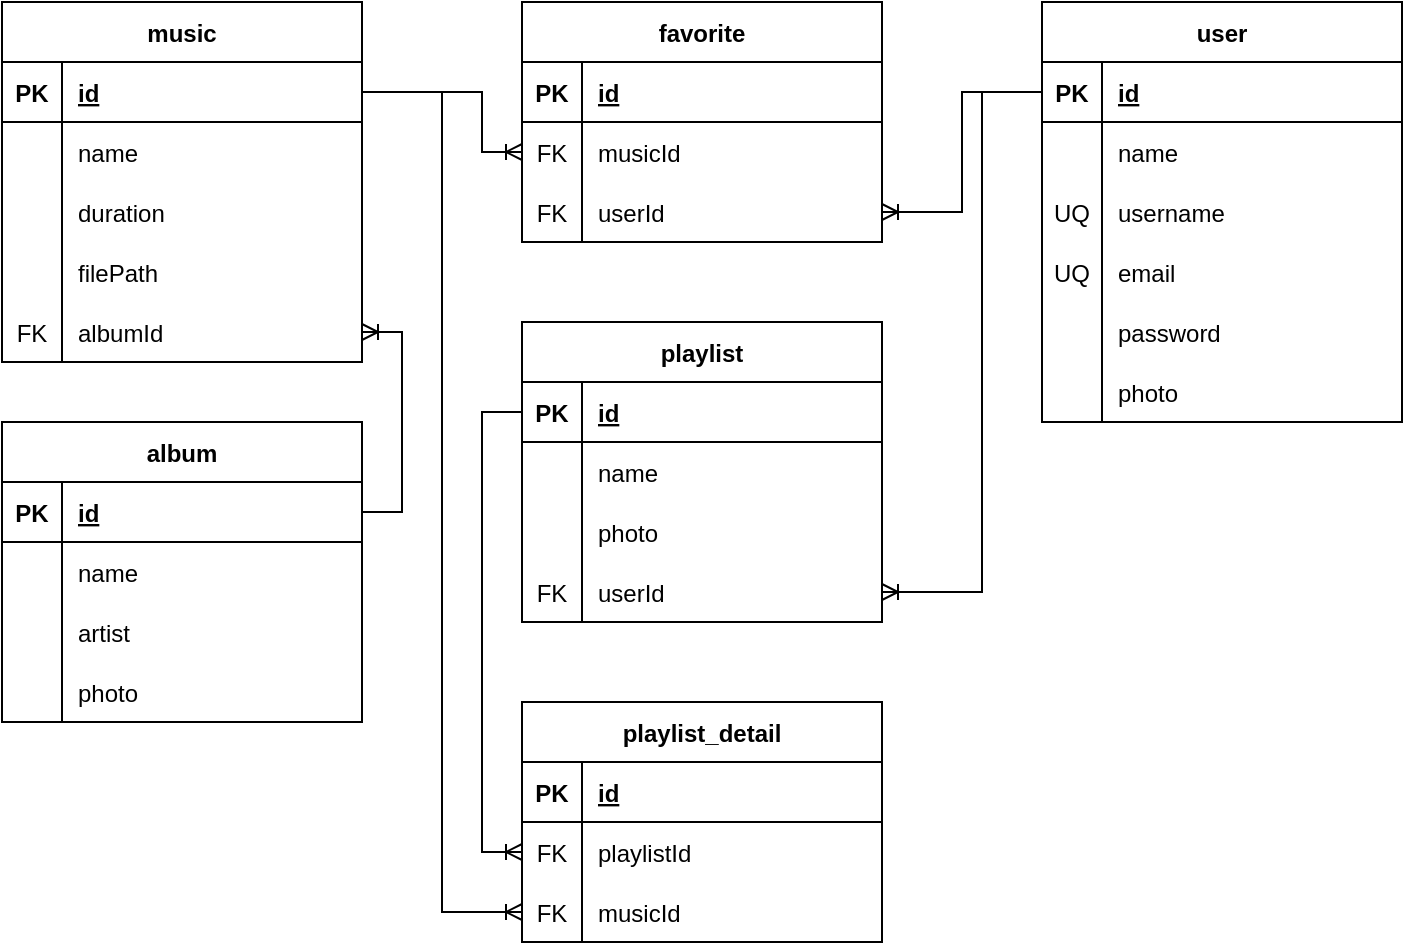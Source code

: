 <mxfile version="20.8.5" type="device"><diagram id="C5RBs43oDa-KdzZeNtuy" name="Page-1"><mxGraphModel dx="1742" dy="512" grid="1" gridSize="10" guides="1" tooltips="1" connect="1" arrows="1" fold="1" page="1" pageScale="1" pageWidth="827" pageHeight="1169" math="0" shadow="0"><root><mxCell id="WIyWlLk6GJQsqaUBKTNV-0"/><mxCell id="WIyWlLk6GJQsqaUBKTNV-1" parent="WIyWlLk6GJQsqaUBKTNV-0"/><mxCell id="33fr8JUP3In22eZ-3VRg-10" value="music" style="shape=table;startSize=30;container=1;collapsible=1;childLayout=tableLayout;fixedRows=1;rowLines=0;fontStyle=1;align=center;resizeLast=1;" parent="WIyWlLk6GJQsqaUBKTNV-1" vertex="1"><mxGeometry x="-70" y="150" width="180" height="180" as="geometry"/></mxCell><mxCell id="33fr8JUP3In22eZ-3VRg-11" value="" style="shape=tableRow;horizontal=0;startSize=0;swimlaneHead=0;swimlaneBody=0;fillColor=none;collapsible=0;dropTarget=0;points=[[0,0.5],[1,0.5]];portConstraint=eastwest;top=0;left=0;right=0;bottom=1;" parent="33fr8JUP3In22eZ-3VRg-10" vertex="1"><mxGeometry y="30" width="180" height="30" as="geometry"/></mxCell><mxCell id="33fr8JUP3In22eZ-3VRg-12" value="PK" style="shape=partialRectangle;connectable=0;fillColor=none;top=0;left=0;bottom=0;right=0;fontStyle=1;overflow=hidden;" parent="33fr8JUP3In22eZ-3VRg-11" vertex="1"><mxGeometry width="30" height="30" as="geometry"><mxRectangle width="30" height="30" as="alternateBounds"/></mxGeometry></mxCell><mxCell id="33fr8JUP3In22eZ-3VRg-13" value="id" style="shape=partialRectangle;connectable=0;fillColor=none;top=0;left=0;bottom=0;right=0;align=left;spacingLeft=6;fontStyle=5;overflow=hidden;" parent="33fr8JUP3In22eZ-3VRg-11" vertex="1"><mxGeometry x="30" width="150" height="30" as="geometry"><mxRectangle width="150" height="30" as="alternateBounds"/></mxGeometry></mxCell><mxCell id="33fr8JUP3In22eZ-3VRg-14" value="" style="shape=tableRow;horizontal=0;startSize=0;swimlaneHead=0;swimlaneBody=0;fillColor=none;collapsible=0;dropTarget=0;points=[[0,0.5],[1,0.5]];portConstraint=eastwest;top=0;left=0;right=0;bottom=0;" parent="33fr8JUP3In22eZ-3VRg-10" vertex="1"><mxGeometry y="60" width="180" height="30" as="geometry"/></mxCell><mxCell id="33fr8JUP3In22eZ-3VRg-15" value="" style="shape=partialRectangle;connectable=0;fillColor=none;top=0;left=0;bottom=0;right=0;editable=1;overflow=hidden;" parent="33fr8JUP3In22eZ-3VRg-14" vertex="1"><mxGeometry width="30" height="30" as="geometry"><mxRectangle width="30" height="30" as="alternateBounds"/></mxGeometry></mxCell><mxCell id="33fr8JUP3In22eZ-3VRg-16" value="name" style="shape=partialRectangle;connectable=0;fillColor=none;top=0;left=0;bottom=0;right=0;align=left;spacingLeft=6;overflow=hidden;" parent="33fr8JUP3In22eZ-3VRg-14" vertex="1"><mxGeometry x="30" width="150" height="30" as="geometry"><mxRectangle width="150" height="30" as="alternateBounds"/></mxGeometry></mxCell><mxCell id="33fr8JUP3In22eZ-3VRg-20" value="" style="shape=tableRow;horizontal=0;startSize=0;swimlaneHead=0;swimlaneBody=0;fillColor=none;collapsible=0;dropTarget=0;points=[[0,0.5],[1,0.5]];portConstraint=eastwest;top=0;left=0;right=0;bottom=0;" parent="33fr8JUP3In22eZ-3VRg-10" vertex="1"><mxGeometry y="90" width="180" height="30" as="geometry"/></mxCell><mxCell id="33fr8JUP3In22eZ-3VRg-21" value="" style="shape=partialRectangle;connectable=0;fillColor=none;top=0;left=0;bottom=0;right=0;editable=1;overflow=hidden;" parent="33fr8JUP3In22eZ-3VRg-20" vertex="1"><mxGeometry width="30" height="30" as="geometry"><mxRectangle width="30" height="30" as="alternateBounds"/></mxGeometry></mxCell><mxCell id="33fr8JUP3In22eZ-3VRg-22" value="duration" style="shape=partialRectangle;connectable=0;fillColor=none;top=0;left=0;bottom=0;right=0;align=left;spacingLeft=6;overflow=hidden;" parent="33fr8JUP3In22eZ-3VRg-20" vertex="1"><mxGeometry x="30" width="150" height="30" as="geometry"><mxRectangle width="150" height="30" as="alternateBounds"/></mxGeometry></mxCell><mxCell id="33fr8JUP3In22eZ-3VRg-92" value="" style="shape=tableRow;horizontal=0;startSize=0;swimlaneHead=0;swimlaneBody=0;fillColor=none;collapsible=0;dropTarget=0;points=[[0,0.5],[1,0.5]];portConstraint=eastwest;top=0;left=0;right=0;bottom=0;" parent="33fr8JUP3In22eZ-3VRg-10" vertex="1"><mxGeometry y="120" width="180" height="30" as="geometry"/></mxCell><mxCell id="33fr8JUP3In22eZ-3VRg-93" value="" style="shape=partialRectangle;connectable=0;fillColor=none;top=0;left=0;bottom=0;right=0;editable=1;overflow=hidden;" parent="33fr8JUP3In22eZ-3VRg-92" vertex="1"><mxGeometry width="30" height="30" as="geometry"><mxRectangle width="30" height="30" as="alternateBounds"/></mxGeometry></mxCell><mxCell id="33fr8JUP3In22eZ-3VRg-94" value="filePath" style="shape=partialRectangle;connectable=0;fillColor=none;top=0;left=0;bottom=0;right=0;align=left;spacingLeft=6;overflow=hidden;" parent="33fr8JUP3In22eZ-3VRg-92" vertex="1"><mxGeometry x="30" width="150" height="30" as="geometry"><mxRectangle width="150" height="30" as="alternateBounds"/></mxGeometry></mxCell><mxCell id="33fr8JUP3In22eZ-3VRg-129" value="" style="shape=tableRow;horizontal=0;startSize=0;swimlaneHead=0;swimlaneBody=0;fillColor=none;collapsible=0;dropTarget=0;points=[[0,0.5],[1,0.5]];portConstraint=eastwest;top=0;left=0;right=0;bottom=0;" parent="33fr8JUP3In22eZ-3VRg-10" vertex="1"><mxGeometry y="150" width="180" height="30" as="geometry"/></mxCell><mxCell id="33fr8JUP3In22eZ-3VRg-130" value="FK" style="shape=partialRectangle;connectable=0;fillColor=none;top=0;left=0;bottom=0;right=0;editable=1;overflow=hidden;" parent="33fr8JUP3In22eZ-3VRg-129" vertex="1"><mxGeometry width="30" height="30" as="geometry"><mxRectangle width="30" height="30" as="alternateBounds"/></mxGeometry></mxCell><mxCell id="33fr8JUP3In22eZ-3VRg-131" value="albumId" style="shape=partialRectangle;connectable=0;fillColor=none;top=0;left=0;bottom=0;right=0;align=left;spacingLeft=6;overflow=hidden;" parent="33fr8JUP3In22eZ-3VRg-129" vertex="1"><mxGeometry x="30" width="150" height="30" as="geometry"><mxRectangle width="150" height="30" as="alternateBounds"/></mxGeometry></mxCell><mxCell id="33fr8JUP3In22eZ-3VRg-40" value="user" style="shape=table;startSize=30;container=1;collapsible=1;childLayout=tableLayout;fixedRows=1;rowLines=0;fontStyle=1;align=center;resizeLast=1;" parent="WIyWlLk6GJQsqaUBKTNV-1" vertex="1"><mxGeometry x="450" y="150" width="180" height="210" as="geometry"><mxRectangle x="450" y="150" width="70" height="30" as="alternateBounds"/></mxGeometry></mxCell><mxCell id="33fr8JUP3In22eZ-3VRg-41" value="" style="shape=tableRow;horizontal=0;startSize=0;swimlaneHead=0;swimlaneBody=0;fillColor=none;collapsible=0;dropTarget=0;points=[[0,0.5],[1,0.5]];portConstraint=eastwest;top=0;left=0;right=0;bottom=1;" parent="33fr8JUP3In22eZ-3VRg-40" vertex="1"><mxGeometry y="30" width="180" height="30" as="geometry"/></mxCell><mxCell id="33fr8JUP3In22eZ-3VRg-42" value="PK" style="shape=partialRectangle;connectable=0;fillColor=none;top=0;left=0;bottom=0;right=0;fontStyle=1;overflow=hidden;" parent="33fr8JUP3In22eZ-3VRg-41" vertex="1"><mxGeometry width="30" height="30" as="geometry"><mxRectangle width="30" height="30" as="alternateBounds"/></mxGeometry></mxCell><mxCell id="33fr8JUP3In22eZ-3VRg-43" value="id" style="shape=partialRectangle;connectable=0;fillColor=none;top=0;left=0;bottom=0;right=0;align=left;spacingLeft=6;fontStyle=5;overflow=hidden;" parent="33fr8JUP3In22eZ-3VRg-41" vertex="1"><mxGeometry x="30" width="150" height="30" as="geometry"><mxRectangle width="150" height="30" as="alternateBounds"/></mxGeometry></mxCell><mxCell id="33fr8JUP3In22eZ-3VRg-44" value="" style="shape=tableRow;horizontal=0;startSize=0;swimlaneHead=0;swimlaneBody=0;fillColor=none;collapsible=0;dropTarget=0;points=[[0,0.5],[1,0.5]];portConstraint=eastwest;top=0;left=0;right=0;bottom=0;" parent="33fr8JUP3In22eZ-3VRg-40" vertex="1"><mxGeometry y="60" width="180" height="30" as="geometry"/></mxCell><mxCell id="33fr8JUP3In22eZ-3VRg-45" value="" style="shape=partialRectangle;connectable=0;fillColor=none;top=0;left=0;bottom=0;right=0;editable=1;overflow=hidden;" parent="33fr8JUP3In22eZ-3VRg-44" vertex="1"><mxGeometry width="30" height="30" as="geometry"><mxRectangle width="30" height="30" as="alternateBounds"/></mxGeometry></mxCell><mxCell id="33fr8JUP3In22eZ-3VRg-46" value="name" style="shape=partialRectangle;connectable=0;fillColor=none;top=0;left=0;bottom=0;right=0;align=left;spacingLeft=6;overflow=hidden;" parent="33fr8JUP3In22eZ-3VRg-44" vertex="1"><mxGeometry x="30" width="150" height="30" as="geometry"><mxRectangle width="150" height="30" as="alternateBounds"/></mxGeometry></mxCell><mxCell id="33fr8JUP3In22eZ-3VRg-47" value="" style="shape=tableRow;horizontal=0;startSize=0;swimlaneHead=0;swimlaneBody=0;fillColor=none;collapsible=0;dropTarget=0;points=[[0,0.5],[1,0.5]];portConstraint=eastwest;top=0;left=0;right=0;bottom=0;" parent="33fr8JUP3In22eZ-3VRg-40" vertex="1"><mxGeometry y="90" width="180" height="30" as="geometry"/></mxCell><mxCell id="33fr8JUP3In22eZ-3VRg-48" value="UQ" style="shape=partialRectangle;connectable=0;fillColor=none;top=0;left=0;bottom=0;right=0;editable=1;overflow=hidden;" parent="33fr8JUP3In22eZ-3VRg-47" vertex="1"><mxGeometry width="30" height="30" as="geometry"><mxRectangle width="30" height="30" as="alternateBounds"/></mxGeometry></mxCell><mxCell id="33fr8JUP3In22eZ-3VRg-49" value="username" style="shape=partialRectangle;connectable=0;fillColor=none;top=0;left=0;bottom=0;right=0;align=left;spacingLeft=6;overflow=hidden;" parent="33fr8JUP3In22eZ-3VRg-47" vertex="1"><mxGeometry x="30" width="150" height="30" as="geometry"><mxRectangle width="150" height="30" as="alternateBounds"/></mxGeometry></mxCell><mxCell id="33fr8JUP3In22eZ-3VRg-50" value="" style="shape=tableRow;horizontal=0;startSize=0;swimlaneHead=0;swimlaneBody=0;fillColor=none;collapsible=0;dropTarget=0;points=[[0,0.5],[1,0.5]];portConstraint=eastwest;top=0;left=0;right=0;bottom=0;" parent="33fr8JUP3In22eZ-3VRg-40" vertex="1"><mxGeometry y="120" width="180" height="30" as="geometry"/></mxCell><mxCell id="33fr8JUP3In22eZ-3VRg-51" value="UQ" style="shape=partialRectangle;connectable=0;fillColor=none;top=0;left=0;bottom=0;right=0;editable=1;overflow=hidden;" parent="33fr8JUP3In22eZ-3VRg-50" vertex="1"><mxGeometry width="30" height="30" as="geometry"><mxRectangle width="30" height="30" as="alternateBounds"/></mxGeometry></mxCell><mxCell id="33fr8JUP3In22eZ-3VRg-52" value="email" style="shape=partialRectangle;connectable=0;fillColor=none;top=0;left=0;bottom=0;right=0;align=left;spacingLeft=6;overflow=hidden;" parent="33fr8JUP3In22eZ-3VRg-50" vertex="1"><mxGeometry x="30" width="150" height="30" as="geometry"><mxRectangle width="150" height="30" as="alternateBounds"/></mxGeometry></mxCell><mxCell id="33fr8JUP3In22eZ-3VRg-95" value="" style="shape=tableRow;horizontal=0;startSize=0;swimlaneHead=0;swimlaneBody=0;fillColor=none;collapsible=0;dropTarget=0;points=[[0,0.5],[1,0.5]];portConstraint=eastwest;top=0;left=0;right=0;bottom=0;" parent="33fr8JUP3In22eZ-3VRg-40" vertex="1"><mxGeometry y="150" width="180" height="30" as="geometry"/></mxCell><mxCell id="33fr8JUP3In22eZ-3VRg-96" value="" style="shape=partialRectangle;connectable=0;fillColor=none;top=0;left=0;bottom=0;right=0;editable=1;overflow=hidden;" parent="33fr8JUP3In22eZ-3VRg-95" vertex="1"><mxGeometry width="30" height="30" as="geometry"><mxRectangle width="30" height="30" as="alternateBounds"/></mxGeometry></mxCell><mxCell id="33fr8JUP3In22eZ-3VRg-97" value="password" style="shape=partialRectangle;connectable=0;fillColor=none;top=0;left=0;bottom=0;right=0;align=left;spacingLeft=6;overflow=hidden;" parent="33fr8JUP3In22eZ-3VRg-95" vertex="1"><mxGeometry x="30" width="150" height="30" as="geometry"><mxRectangle width="150" height="30" as="alternateBounds"/></mxGeometry></mxCell><mxCell id="33fr8JUP3In22eZ-3VRg-101" value="" style="shape=tableRow;horizontal=0;startSize=0;swimlaneHead=0;swimlaneBody=0;fillColor=none;collapsible=0;dropTarget=0;points=[[0,0.5],[1,0.5]];portConstraint=eastwest;top=0;left=0;right=0;bottom=0;" parent="33fr8JUP3In22eZ-3VRg-40" vertex="1"><mxGeometry y="180" width="180" height="30" as="geometry"/></mxCell><mxCell id="33fr8JUP3In22eZ-3VRg-102" value="" style="shape=partialRectangle;connectable=0;fillColor=none;top=0;left=0;bottom=0;right=0;editable=1;overflow=hidden;" parent="33fr8JUP3In22eZ-3VRg-101" vertex="1"><mxGeometry width="30" height="30" as="geometry"><mxRectangle width="30" height="30" as="alternateBounds"/></mxGeometry></mxCell><mxCell id="33fr8JUP3In22eZ-3VRg-103" value="photo" style="shape=partialRectangle;connectable=0;fillColor=none;top=0;left=0;bottom=0;right=0;align=left;spacingLeft=6;overflow=hidden;" parent="33fr8JUP3In22eZ-3VRg-101" vertex="1"><mxGeometry x="30" width="150" height="30" as="geometry"><mxRectangle width="150" height="30" as="alternateBounds"/></mxGeometry></mxCell><mxCell id="33fr8JUP3In22eZ-3VRg-53" value="favorite" style="shape=table;startSize=30;container=1;collapsible=1;childLayout=tableLayout;fixedRows=1;rowLines=0;fontStyle=1;align=center;resizeLast=1;" parent="WIyWlLk6GJQsqaUBKTNV-1" vertex="1"><mxGeometry x="190" y="150" width="180" height="120" as="geometry"/></mxCell><mxCell id="33fr8JUP3In22eZ-3VRg-54" value="" style="shape=tableRow;horizontal=0;startSize=0;swimlaneHead=0;swimlaneBody=0;fillColor=none;collapsible=0;dropTarget=0;points=[[0,0.5],[1,0.5]];portConstraint=eastwest;top=0;left=0;right=0;bottom=1;" parent="33fr8JUP3In22eZ-3VRg-53" vertex="1"><mxGeometry y="30" width="180" height="30" as="geometry"/></mxCell><mxCell id="33fr8JUP3In22eZ-3VRg-55" value="PK" style="shape=partialRectangle;connectable=0;fillColor=none;top=0;left=0;bottom=0;right=0;fontStyle=1;overflow=hidden;" parent="33fr8JUP3In22eZ-3VRg-54" vertex="1"><mxGeometry width="30" height="30" as="geometry"><mxRectangle width="30" height="30" as="alternateBounds"/></mxGeometry></mxCell><mxCell id="33fr8JUP3In22eZ-3VRg-56" value="id" style="shape=partialRectangle;connectable=0;fillColor=none;top=0;left=0;bottom=0;right=0;align=left;spacingLeft=6;fontStyle=5;overflow=hidden;" parent="33fr8JUP3In22eZ-3VRg-54" vertex="1"><mxGeometry x="30" width="150" height="30" as="geometry"><mxRectangle width="150" height="30" as="alternateBounds"/></mxGeometry></mxCell><mxCell id="33fr8JUP3In22eZ-3VRg-57" value="" style="shape=tableRow;horizontal=0;startSize=0;swimlaneHead=0;swimlaneBody=0;fillColor=none;collapsible=0;dropTarget=0;points=[[0,0.5],[1,0.5]];portConstraint=eastwest;top=0;left=0;right=0;bottom=0;" parent="33fr8JUP3In22eZ-3VRg-53" vertex="1"><mxGeometry y="60" width="180" height="30" as="geometry"/></mxCell><mxCell id="33fr8JUP3In22eZ-3VRg-58" value="FK" style="shape=partialRectangle;connectable=0;fillColor=none;top=0;left=0;bottom=0;right=0;editable=1;overflow=hidden;" parent="33fr8JUP3In22eZ-3VRg-57" vertex="1"><mxGeometry width="30" height="30" as="geometry"><mxRectangle width="30" height="30" as="alternateBounds"/></mxGeometry></mxCell><mxCell id="33fr8JUP3In22eZ-3VRg-59" value="musicId" style="shape=partialRectangle;connectable=0;fillColor=none;top=0;left=0;bottom=0;right=0;align=left;spacingLeft=6;overflow=hidden;" parent="33fr8JUP3In22eZ-3VRg-57" vertex="1"><mxGeometry x="30" width="150" height="30" as="geometry"><mxRectangle width="150" height="30" as="alternateBounds"/></mxGeometry></mxCell><mxCell id="33fr8JUP3In22eZ-3VRg-60" value="" style="shape=tableRow;horizontal=0;startSize=0;swimlaneHead=0;swimlaneBody=0;fillColor=none;collapsible=0;dropTarget=0;points=[[0,0.5],[1,0.5]];portConstraint=eastwest;top=0;left=0;right=0;bottom=0;" parent="33fr8JUP3In22eZ-3VRg-53" vertex="1"><mxGeometry y="90" width="180" height="30" as="geometry"/></mxCell><mxCell id="33fr8JUP3In22eZ-3VRg-61" value="FK" style="shape=partialRectangle;connectable=0;fillColor=none;top=0;left=0;bottom=0;right=0;editable=1;overflow=hidden;" parent="33fr8JUP3In22eZ-3VRg-60" vertex="1"><mxGeometry width="30" height="30" as="geometry"><mxRectangle width="30" height="30" as="alternateBounds"/></mxGeometry></mxCell><mxCell id="33fr8JUP3In22eZ-3VRg-62" value="userId" style="shape=partialRectangle;connectable=0;fillColor=none;top=0;left=0;bottom=0;right=0;align=left;spacingLeft=6;overflow=hidden;" parent="33fr8JUP3In22eZ-3VRg-60" vertex="1"><mxGeometry x="30" width="150" height="30" as="geometry"><mxRectangle width="150" height="30" as="alternateBounds"/></mxGeometry></mxCell><mxCell id="33fr8JUP3In22eZ-3VRg-66" value="playlist" style="shape=table;startSize=30;container=1;collapsible=1;childLayout=tableLayout;fixedRows=1;rowLines=0;fontStyle=1;align=center;resizeLast=1;" parent="WIyWlLk6GJQsqaUBKTNV-1" vertex="1"><mxGeometry x="190" y="310" width="180" height="150" as="geometry"/></mxCell><mxCell id="33fr8JUP3In22eZ-3VRg-67" value="" style="shape=tableRow;horizontal=0;startSize=0;swimlaneHead=0;swimlaneBody=0;fillColor=none;collapsible=0;dropTarget=0;points=[[0,0.5],[1,0.5]];portConstraint=eastwest;top=0;left=0;right=0;bottom=1;" parent="33fr8JUP3In22eZ-3VRg-66" vertex="1"><mxGeometry y="30" width="180" height="30" as="geometry"/></mxCell><mxCell id="33fr8JUP3In22eZ-3VRg-68" value="PK" style="shape=partialRectangle;connectable=0;fillColor=none;top=0;left=0;bottom=0;right=0;fontStyle=1;overflow=hidden;" parent="33fr8JUP3In22eZ-3VRg-67" vertex="1"><mxGeometry width="30" height="30" as="geometry"><mxRectangle width="30" height="30" as="alternateBounds"/></mxGeometry></mxCell><mxCell id="33fr8JUP3In22eZ-3VRg-69" value="id" style="shape=partialRectangle;connectable=0;fillColor=none;top=0;left=0;bottom=0;right=0;align=left;spacingLeft=6;fontStyle=5;overflow=hidden;" parent="33fr8JUP3In22eZ-3VRg-67" vertex="1"><mxGeometry x="30" width="150" height="30" as="geometry"><mxRectangle width="150" height="30" as="alternateBounds"/></mxGeometry></mxCell><mxCell id="33fr8JUP3In22eZ-3VRg-70" value="" style="shape=tableRow;horizontal=0;startSize=0;swimlaneHead=0;swimlaneBody=0;fillColor=none;collapsible=0;dropTarget=0;points=[[0,0.5],[1,0.5]];portConstraint=eastwest;top=0;left=0;right=0;bottom=0;" parent="33fr8JUP3In22eZ-3VRg-66" vertex="1"><mxGeometry y="60" width="180" height="30" as="geometry"/></mxCell><mxCell id="33fr8JUP3In22eZ-3VRg-71" value="" style="shape=partialRectangle;connectable=0;fillColor=none;top=0;left=0;bottom=0;right=0;editable=1;overflow=hidden;" parent="33fr8JUP3In22eZ-3VRg-70" vertex="1"><mxGeometry width="30" height="30" as="geometry"><mxRectangle width="30" height="30" as="alternateBounds"/></mxGeometry></mxCell><mxCell id="33fr8JUP3In22eZ-3VRg-72" value="name" style="shape=partialRectangle;connectable=0;fillColor=none;top=0;left=0;bottom=0;right=0;align=left;spacingLeft=6;overflow=hidden;" parent="33fr8JUP3In22eZ-3VRg-70" vertex="1"><mxGeometry x="30" width="150" height="30" as="geometry"><mxRectangle width="150" height="30" as="alternateBounds"/></mxGeometry></mxCell><mxCell id="33fr8JUP3In22eZ-3VRg-110" value="" style="shape=tableRow;horizontal=0;startSize=0;swimlaneHead=0;swimlaneBody=0;fillColor=none;collapsible=0;dropTarget=0;points=[[0,0.5],[1,0.5]];portConstraint=eastwest;top=0;left=0;right=0;bottom=0;" parent="33fr8JUP3In22eZ-3VRg-66" vertex="1"><mxGeometry y="90" width="180" height="30" as="geometry"/></mxCell><mxCell id="33fr8JUP3In22eZ-3VRg-111" value="" style="shape=partialRectangle;connectable=0;fillColor=none;top=0;left=0;bottom=0;right=0;editable=1;overflow=hidden;" parent="33fr8JUP3In22eZ-3VRg-110" vertex="1"><mxGeometry width="30" height="30" as="geometry"><mxRectangle width="30" height="30" as="alternateBounds"/></mxGeometry></mxCell><mxCell id="33fr8JUP3In22eZ-3VRg-112" value="photo" style="shape=partialRectangle;connectable=0;fillColor=none;top=0;left=0;bottom=0;right=0;align=left;spacingLeft=6;overflow=hidden;" parent="33fr8JUP3In22eZ-3VRg-110" vertex="1"><mxGeometry x="30" width="150" height="30" as="geometry"><mxRectangle width="150" height="30" as="alternateBounds"/></mxGeometry></mxCell><mxCell id="33fr8JUP3In22eZ-3VRg-73" value="" style="shape=tableRow;horizontal=0;startSize=0;swimlaneHead=0;swimlaneBody=0;fillColor=none;collapsible=0;dropTarget=0;points=[[0,0.5],[1,0.5]];portConstraint=eastwest;top=0;left=0;right=0;bottom=0;" parent="33fr8JUP3In22eZ-3VRg-66" vertex="1"><mxGeometry y="120" width="180" height="30" as="geometry"/></mxCell><mxCell id="33fr8JUP3In22eZ-3VRg-74" value="FK" style="shape=partialRectangle;connectable=0;fillColor=none;top=0;left=0;bottom=0;right=0;editable=1;overflow=hidden;" parent="33fr8JUP3In22eZ-3VRg-73" vertex="1"><mxGeometry width="30" height="30" as="geometry"><mxRectangle width="30" height="30" as="alternateBounds"/></mxGeometry></mxCell><mxCell id="33fr8JUP3In22eZ-3VRg-75" value="userId" style="shape=partialRectangle;connectable=0;fillColor=none;top=0;left=0;bottom=0;right=0;align=left;spacingLeft=6;overflow=hidden;" parent="33fr8JUP3In22eZ-3VRg-73" vertex="1"><mxGeometry x="30" width="150" height="30" as="geometry"><mxRectangle width="150" height="30" as="alternateBounds"/></mxGeometry></mxCell><mxCell id="33fr8JUP3In22eZ-3VRg-79" value="playlist_detail" style="shape=table;startSize=30;container=1;collapsible=1;childLayout=tableLayout;fixedRows=1;rowLines=0;fontStyle=1;align=center;resizeLast=1;" parent="WIyWlLk6GJQsqaUBKTNV-1" vertex="1"><mxGeometry x="190" y="500" width="180" height="120" as="geometry"/></mxCell><mxCell id="33fr8JUP3In22eZ-3VRg-80" value="" style="shape=tableRow;horizontal=0;startSize=0;swimlaneHead=0;swimlaneBody=0;fillColor=none;collapsible=0;dropTarget=0;points=[[0,0.5],[1,0.5]];portConstraint=eastwest;top=0;left=0;right=0;bottom=1;" parent="33fr8JUP3In22eZ-3VRg-79" vertex="1"><mxGeometry y="30" width="180" height="30" as="geometry"/></mxCell><mxCell id="33fr8JUP3In22eZ-3VRg-81" value="PK" style="shape=partialRectangle;connectable=0;fillColor=none;top=0;left=0;bottom=0;right=0;fontStyle=1;overflow=hidden;" parent="33fr8JUP3In22eZ-3VRg-80" vertex="1"><mxGeometry width="30" height="30" as="geometry"><mxRectangle width="30" height="30" as="alternateBounds"/></mxGeometry></mxCell><mxCell id="33fr8JUP3In22eZ-3VRg-82" value="id" style="shape=partialRectangle;connectable=0;fillColor=none;top=0;left=0;bottom=0;right=0;align=left;spacingLeft=6;fontStyle=5;overflow=hidden;" parent="33fr8JUP3In22eZ-3VRg-80" vertex="1"><mxGeometry x="30" width="150" height="30" as="geometry"><mxRectangle width="150" height="30" as="alternateBounds"/></mxGeometry></mxCell><mxCell id="33fr8JUP3In22eZ-3VRg-83" value="" style="shape=tableRow;horizontal=0;startSize=0;swimlaneHead=0;swimlaneBody=0;fillColor=none;collapsible=0;dropTarget=0;points=[[0,0.5],[1,0.5]];portConstraint=eastwest;top=0;left=0;right=0;bottom=0;" parent="33fr8JUP3In22eZ-3VRg-79" vertex="1"><mxGeometry y="60" width="180" height="30" as="geometry"/></mxCell><mxCell id="33fr8JUP3In22eZ-3VRg-84" value="FK" style="shape=partialRectangle;connectable=0;fillColor=none;top=0;left=0;bottom=0;right=0;editable=1;overflow=hidden;" parent="33fr8JUP3In22eZ-3VRg-83" vertex="1"><mxGeometry width="30" height="30" as="geometry"><mxRectangle width="30" height="30" as="alternateBounds"/></mxGeometry></mxCell><mxCell id="33fr8JUP3In22eZ-3VRg-85" value="playlistId" style="shape=partialRectangle;connectable=0;fillColor=none;top=0;left=0;bottom=0;right=0;align=left;spacingLeft=6;overflow=hidden;" parent="33fr8JUP3In22eZ-3VRg-83" vertex="1"><mxGeometry x="30" width="150" height="30" as="geometry"><mxRectangle width="150" height="30" as="alternateBounds"/></mxGeometry></mxCell><mxCell id="33fr8JUP3In22eZ-3VRg-86" value="" style="shape=tableRow;horizontal=0;startSize=0;swimlaneHead=0;swimlaneBody=0;fillColor=none;collapsible=0;dropTarget=0;points=[[0,0.5],[1,0.5]];portConstraint=eastwest;top=0;left=0;right=0;bottom=0;" parent="33fr8JUP3In22eZ-3VRg-79" vertex="1"><mxGeometry y="90" width="180" height="30" as="geometry"/></mxCell><mxCell id="33fr8JUP3In22eZ-3VRg-87" value="FK" style="shape=partialRectangle;connectable=0;fillColor=none;top=0;left=0;bottom=0;right=0;editable=1;overflow=hidden;" parent="33fr8JUP3In22eZ-3VRg-86" vertex="1"><mxGeometry width="30" height="30" as="geometry"><mxRectangle width="30" height="30" as="alternateBounds"/></mxGeometry></mxCell><mxCell id="33fr8JUP3In22eZ-3VRg-88" value="musicId" style="shape=partialRectangle;connectable=0;fillColor=none;top=0;left=0;bottom=0;right=0;align=left;spacingLeft=6;overflow=hidden;" parent="33fr8JUP3In22eZ-3VRg-86" vertex="1"><mxGeometry x="30" width="150" height="30" as="geometry"><mxRectangle width="150" height="30" as="alternateBounds"/></mxGeometry></mxCell><mxCell id="33fr8JUP3In22eZ-3VRg-105" style="edgeStyle=orthogonalEdgeStyle;rounded=0;orthogonalLoop=1;jettySize=auto;html=1;entryX=1;entryY=0.5;entryDx=0;entryDy=0;endArrow=ERoneToMany;endFill=0;" parent="WIyWlLk6GJQsqaUBKTNV-1" source="33fr8JUP3In22eZ-3VRg-41" target="33fr8JUP3In22eZ-3VRg-60" edge="1"><mxGeometry relative="1" as="geometry"/></mxCell><mxCell id="33fr8JUP3In22eZ-3VRg-106" style="edgeStyle=orthogonalEdgeStyle;rounded=0;orthogonalLoop=1;jettySize=auto;html=1;entryX=0;entryY=0.5;entryDx=0;entryDy=0;endArrow=ERoneToMany;endFill=0;exitX=1;exitY=0.5;exitDx=0;exitDy=0;" parent="WIyWlLk6GJQsqaUBKTNV-1" source="33fr8JUP3In22eZ-3VRg-11" target="33fr8JUP3In22eZ-3VRg-57" edge="1"><mxGeometry relative="1" as="geometry"><mxPoint x="460" y="205.029" as="sourcePoint"/><mxPoint x="380" y="265" as="targetPoint"/><Array as="points"><mxPoint x="170" y="195"/><mxPoint x="170" y="225"/></Array></mxGeometry></mxCell><mxCell id="33fr8JUP3In22eZ-3VRg-107" style="edgeStyle=orthogonalEdgeStyle;rounded=0;orthogonalLoop=1;jettySize=auto;html=1;entryX=0;entryY=0.5;entryDx=0;entryDy=0;endArrow=ERoneToMany;endFill=0;exitX=1;exitY=0.5;exitDx=0;exitDy=0;" parent="WIyWlLk6GJQsqaUBKTNV-1" source="33fr8JUP3In22eZ-3VRg-11" target="33fr8JUP3In22eZ-3VRg-86" edge="1"><mxGeometry relative="1" as="geometry"><mxPoint x="120" y="205" as="sourcePoint"/><mxPoint x="200" y="235" as="targetPoint"/><Array as="points"><mxPoint x="150" y="195"/><mxPoint x="150" y="605"/></Array></mxGeometry></mxCell><mxCell id="33fr8JUP3In22eZ-3VRg-108" style="edgeStyle=orthogonalEdgeStyle;rounded=0;orthogonalLoop=1;jettySize=auto;html=1;entryX=1;entryY=0.5;entryDx=0;entryDy=0;endArrow=ERoneToMany;endFill=0;exitX=0;exitY=0.5;exitDx=0;exitDy=0;" parent="WIyWlLk6GJQsqaUBKTNV-1" source="33fr8JUP3In22eZ-3VRg-41" target="33fr8JUP3In22eZ-3VRg-73" edge="1"><mxGeometry relative="1" as="geometry"><mxPoint x="460" y="205.029" as="sourcePoint"/><mxPoint x="380" y="265" as="targetPoint"/><Array as="points"><mxPoint x="420" y="195"/><mxPoint x="420" y="445"/></Array></mxGeometry></mxCell><mxCell id="33fr8JUP3In22eZ-3VRg-109" style="edgeStyle=orthogonalEdgeStyle;rounded=0;orthogonalLoop=1;jettySize=auto;html=1;entryX=0;entryY=0.5;entryDx=0;entryDy=0;endArrow=ERoneToMany;endFill=0;exitX=0;exitY=0.5;exitDx=0;exitDy=0;" parent="WIyWlLk6GJQsqaUBKTNV-1" source="33fr8JUP3In22eZ-3VRg-67" target="33fr8JUP3In22eZ-3VRg-83" edge="1"><mxGeometry relative="1" as="geometry"><mxPoint x="460" y="205" as="sourcePoint"/><mxPoint x="380" y="425" as="targetPoint"/><Array as="points"><mxPoint x="170" y="355"/><mxPoint x="170" y="575"/></Array></mxGeometry></mxCell><mxCell id="33fr8JUP3In22eZ-3VRg-113" value="album" style="shape=table;startSize=30;container=1;collapsible=1;childLayout=tableLayout;fixedRows=1;rowLines=0;fontStyle=1;align=center;resizeLast=1;" parent="WIyWlLk6GJQsqaUBKTNV-1" vertex="1"><mxGeometry x="-70" y="360" width="180" height="150" as="geometry"/></mxCell><mxCell id="33fr8JUP3In22eZ-3VRg-114" value="" style="shape=tableRow;horizontal=0;startSize=0;swimlaneHead=0;swimlaneBody=0;fillColor=none;collapsible=0;dropTarget=0;points=[[0,0.5],[1,0.5]];portConstraint=eastwest;top=0;left=0;right=0;bottom=1;" parent="33fr8JUP3In22eZ-3VRg-113" vertex="1"><mxGeometry y="30" width="180" height="30" as="geometry"/></mxCell><mxCell id="33fr8JUP3In22eZ-3VRg-115" value="PK" style="shape=partialRectangle;connectable=0;fillColor=none;top=0;left=0;bottom=0;right=0;fontStyle=1;overflow=hidden;" parent="33fr8JUP3In22eZ-3VRg-114" vertex="1"><mxGeometry width="30" height="30" as="geometry"><mxRectangle width="30" height="30" as="alternateBounds"/></mxGeometry></mxCell><mxCell id="33fr8JUP3In22eZ-3VRg-116" value="id" style="shape=partialRectangle;connectable=0;fillColor=none;top=0;left=0;bottom=0;right=0;align=left;spacingLeft=6;fontStyle=5;overflow=hidden;" parent="33fr8JUP3In22eZ-3VRg-114" vertex="1"><mxGeometry x="30" width="150" height="30" as="geometry"><mxRectangle width="150" height="30" as="alternateBounds"/></mxGeometry></mxCell><mxCell id="33fr8JUP3In22eZ-3VRg-117" value="" style="shape=tableRow;horizontal=0;startSize=0;swimlaneHead=0;swimlaneBody=0;fillColor=none;collapsible=0;dropTarget=0;points=[[0,0.5],[1,0.5]];portConstraint=eastwest;top=0;left=0;right=0;bottom=0;" parent="33fr8JUP3In22eZ-3VRg-113" vertex="1"><mxGeometry y="60" width="180" height="30" as="geometry"/></mxCell><mxCell id="33fr8JUP3In22eZ-3VRg-118" value="" style="shape=partialRectangle;connectable=0;fillColor=none;top=0;left=0;bottom=0;right=0;editable=1;overflow=hidden;" parent="33fr8JUP3In22eZ-3VRg-117" vertex="1"><mxGeometry width="30" height="30" as="geometry"><mxRectangle width="30" height="30" as="alternateBounds"/></mxGeometry></mxCell><mxCell id="33fr8JUP3In22eZ-3VRg-119" value="name" style="shape=partialRectangle;connectable=0;fillColor=none;top=0;left=0;bottom=0;right=0;align=left;spacingLeft=6;overflow=hidden;" parent="33fr8JUP3In22eZ-3VRg-117" vertex="1"><mxGeometry x="30" width="150" height="30" as="geometry"><mxRectangle width="150" height="30" as="alternateBounds"/></mxGeometry></mxCell><mxCell id="33fr8JUP3In22eZ-3VRg-120" value="" style="shape=tableRow;horizontal=0;startSize=0;swimlaneHead=0;swimlaneBody=0;fillColor=none;collapsible=0;dropTarget=0;points=[[0,0.5],[1,0.5]];portConstraint=eastwest;top=0;left=0;right=0;bottom=0;" parent="33fr8JUP3In22eZ-3VRg-113" vertex="1"><mxGeometry y="90" width="180" height="30" as="geometry"/></mxCell><mxCell id="33fr8JUP3In22eZ-3VRg-121" value="" style="shape=partialRectangle;connectable=0;fillColor=none;top=0;left=0;bottom=0;right=0;editable=1;overflow=hidden;" parent="33fr8JUP3In22eZ-3VRg-120" vertex="1"><mxGeometry width="30" height="30" as="geometry"><mxRectangle width="30" height="30" as="alternateBounds"/></mxGeometry></mxCell><mxCell id="33fr8JUP3In22eZ-3VRg-122" value="artist" style="shape=partialRectangle;connectable=0;fillColor=none;top=0;left=0;bottom=0;right=0;align=left;spacingLeft=6;overflow=hidden;" parent="33fr8JUP3In22eZ-3VRg-120" vertex="1"><mxGeometry x="30" width="150" height="30" as="geometry"><mxRectangle width="150" height="30" as="alternateBounds"/></mxGeometry></mxCell><mxCell id="33fr8JUP3In22eZ-3VRg-123" value="" style="shape=tableRow;horizontal=0;startSize=0;swimlaneHead=0;swimlaneBody=0;fillColor=none;collapsible=0;dropTarget=0;points=[[0,0.5],[1,0.5]];portConstraint=eastwest;top=0;left=0;right=0;bottom=0;" parent="33fr8JUP3In22eZ-3VRg-113" vertex="1"><mxGeometry y="120" width="180" height="30" as="geometry"/></mxCell><mxCell id="33fr8JUP3In22eZ-3VRg-124" value="" style="shape=partialRectangle;connectable=0;fillColor=none;top=0;left=0;bottom=0;right=0;editable=1;overflow=hidden;" parent="33fr8JUP3In22eZ-3VRg-123" vertex="1"><mxGeometry width="30" height="30" as="geometry"><mxRectangle width="30" height="30" as="alternateBounds"/></mxGeometry></mxCell><mxCell id="33fr8JUP3In22eZ-3VRg-125" value="photo" style="shape=partialRectangle;connectable=0;fillColor=none;top=0;left=0;bottom=0;right=0;align=left;spacingLeft=6;overflow=hidden;" parent="33fr8JUP3In22eZ-3VRg-123" vertex="1"><mxGeometry x="30" width="150" height="30" as="geometry"><mxRectangle width="150" height="30" as="alternateBounds"/></mxGeometry></mxCell><mxCell id="33fr8JUP3In22eZ-3VRg-133" style="edgeStyle=orthogonalEdgeStyle;rounded=0;orthogonalLoop=1;jettySize=auto;html=1;endArrow=ERoneToMany;endFill=0;entryX=1;entryY=0.5;entryDx=0;entryDy=0;" parent="WIyWlLk6GJQsqaUBKTNV-1" source="33fr8JUP3In22eZ-3VRg-114" target="33fr8JUP3In22eZ-3VRg-129" edge="1"><mxGeometry relative="1" as="geometry"><mxPoint x="110" y="310" as="targetPoint"/><Array as="points"><mxPoint x="130" y="405"/><mxPoint x="130" y="315"/></Array></mxGeometry></mxCell></root></mxGraphModel></diagram></mxfile>